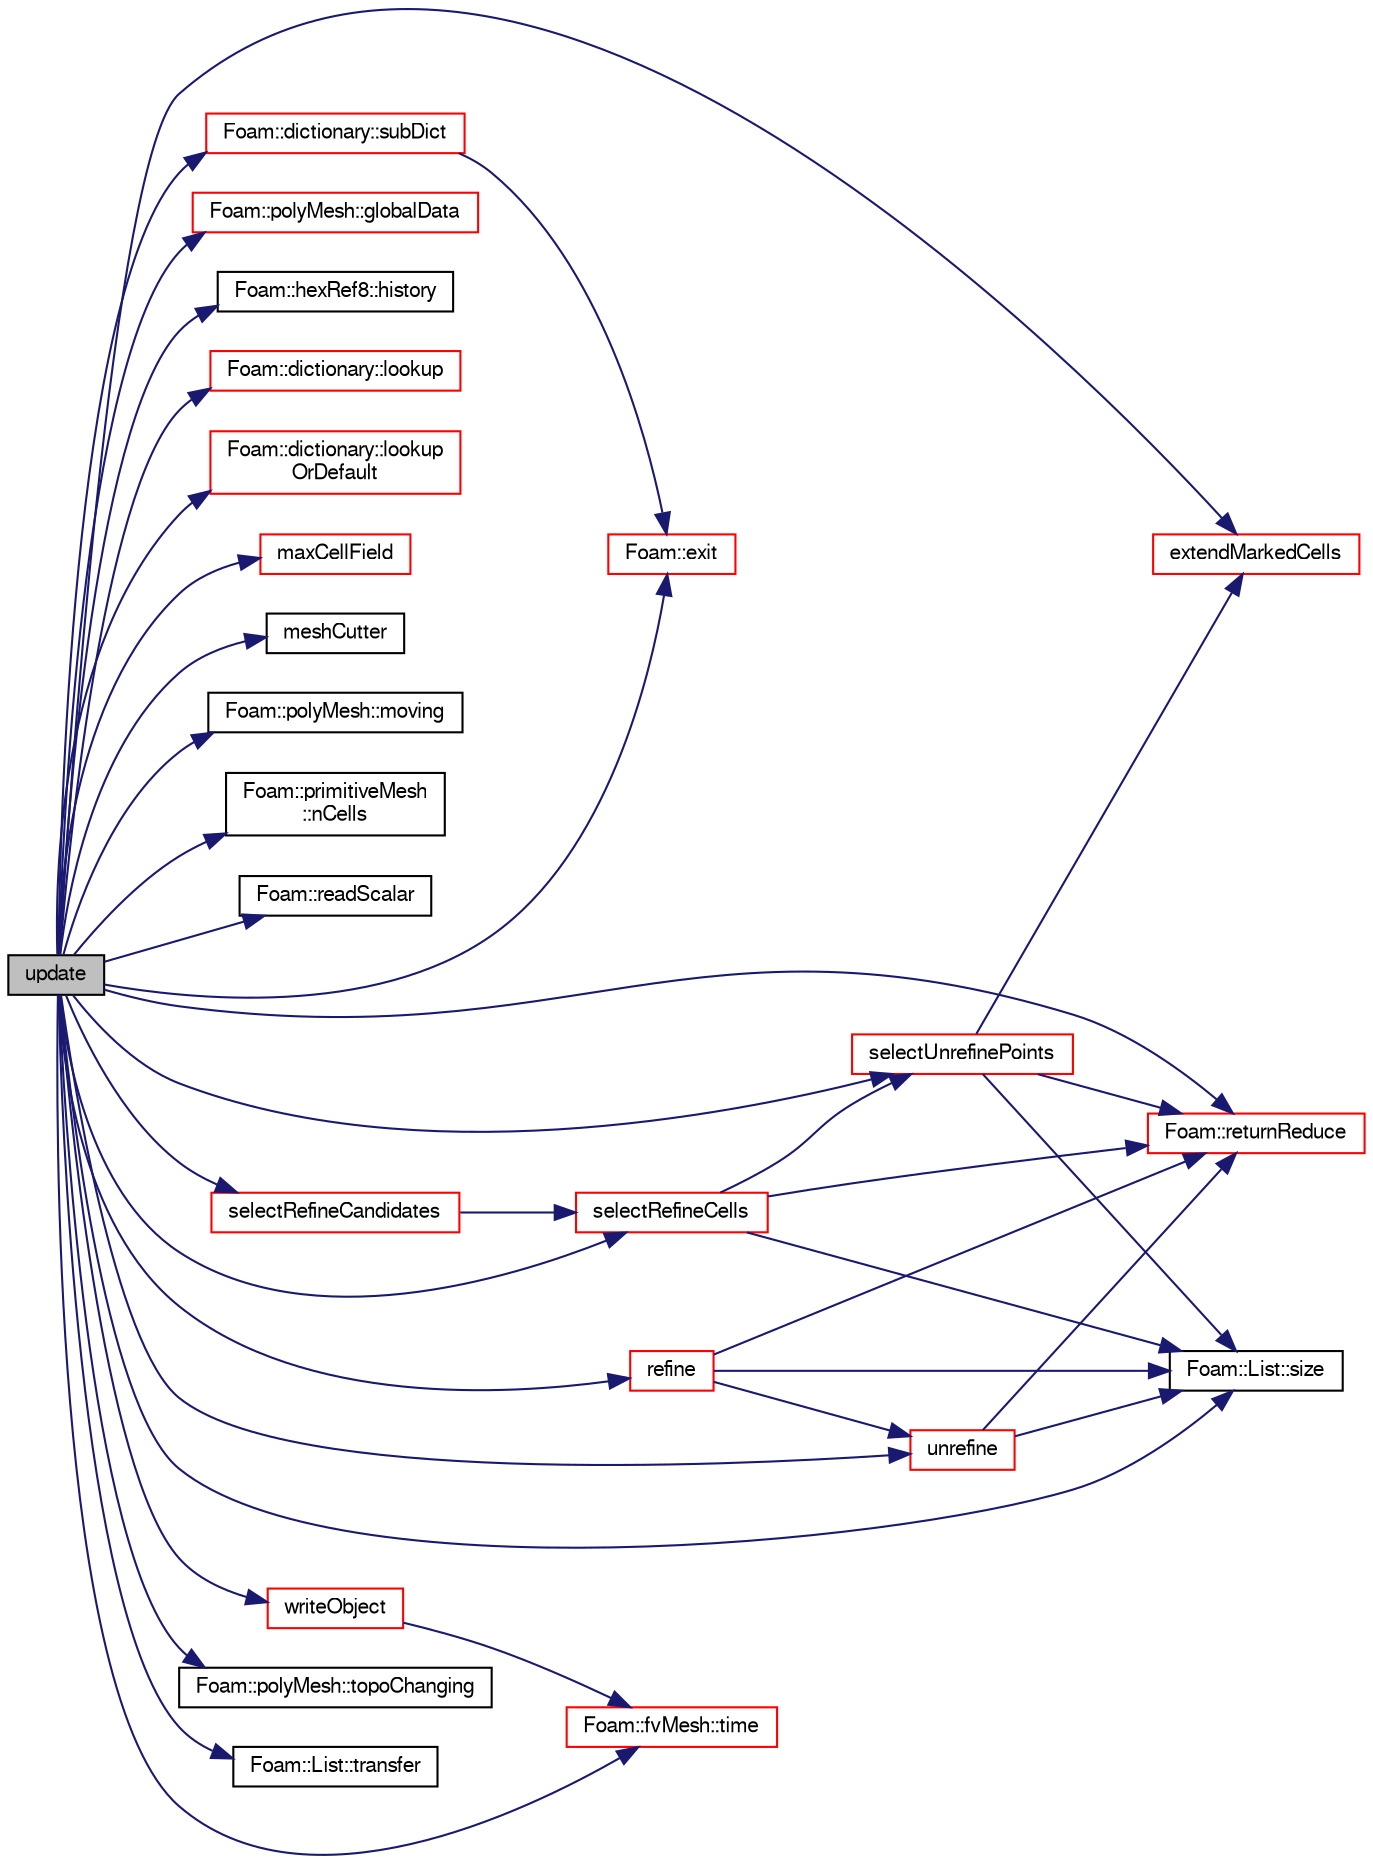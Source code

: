 digraph "update"
{
  bgcolor="transparent";
  edge [fontname="FreeSans",fontsize="10",labelfontname="FreeSans",labelfontsize="10"];
  node [fontname="FreeSans",fontsize="10",shape=record];
  rankdir="LR";
  Node5104 [label="update",height=0.2,width=0.4,color="black", fillcolor="grey75", style="filled", fontcolor="black"];
  Node5104 -> Node5105 [color="midnightblue",fontsize="10",style="solid",fontname="FreeSans"];
  Node5105 [label="Foam::exit",height=0.2,width=0.4,color="red",URL="$a21124.html#a06ca7250d8e89caf05243ec094843642"];
  Node5104 -> Node5152 [color="midnightblue",fontsize="10",style="solid",fontname="FreeSans"];
  Node5152 [label="extendMarkedCells",height=0.2,width=0.4,color="red",URL="$a21370.html#a0fa8db52d776305520bffcf32aef39a3",tooltip="Extend markedCell with cell-face-cell. "];
  Node5104 -> Node5243 [color="midnightblue",fontsize="10",style="solid",fontname="FreeSans"];
  Node5243 [label="Foam::polyMesh::globalData",height=0.2,width=0.4,color="red",URL="$a27410.html#a5e9cb8eb9e52843d336386b13423d19c",tooltip="Return parallel info. "];
  Node5104 -> Node5487 [color="midnightblue",fontsize="10",style="solid",fontname="FreeSans"];
  Node5487 [label="Foam::hexRef8::history",height=0.2,width=0.4,color="black",URL="$a21654.html#aa9d72f094dbca74d07f83f58648878f3"];
  Node5104 -> Node5257 [color="midnightblue",fontsize="10",style="solid",fontname="FreeSans"];
  Node5257 [label="Foam::dictionary::lookup",height=0.2,width=0.4,color="red",URL="$a26014.html#a6a0727fa523e48977e27348663def509",tooltip="Find and return an entry data stream. "];
  Node5104 -> Node5488 [color="midnightblue",fontsize="10",style="solid",fontname="FreeSans"];
  Node5488 [label="Foam::dictionary::lookup\lOrDefault",height=0.2,width=0.4,color="red",URL="$a26014.html#a69ee064dcc6d649df523e02e5c242922",tooltip="Find and return a T,. "];
  Node5104 -> Node5491 [color="midnightblue",fontsize="10",style="solid",fontname="FreeSans"];
  Node5491 [label="maxCellField",height=0.2,width=0.4,color="red",URL="$a21370.html#ab4acaa04b27cfb4809614e94cabc2817",tooltip="Get point max of connected cell. "];
  Node5104 -> Node5492 [color="midnightblue",fontsize="10",style="solid",fontname="FreeSans"];
  Node5492 [label="meshCutter",height=0.2,width=0.4,color="black",URL="$a21370.html#ae823b9dbcfe19afc662e65f1250c9b67",tooltip="Direct access to the refinement engine. "];
  Node5104 -> Node5293 [color="midnightblue",fontsize="10",style="solid",fontname="FreeSans"];
  Node5293 [label="Foam::polyMesh::moving",height=0.2,width=0.4,color="black",URL="$a27410.html#afa64275c1aa240283901d7afcb2f153d",tooltip="Is mesh moving. "];
  Node5104 -> Node5240 [color="midnightblue",fontsize="10",style="solid",fontname="FreeSans"];
  Node5240 [label="Foam::primitiveMesh\l::nCells",height=0.2,width=0.4,color="black",URL="$a27530.html#a13b94bdb0926552bf78ad5210a73a3d5"];
  Node5104 -> Node5348 [color="midnightblue",fontsize="10",style="solid",fontname="FreeSans"];
  Node5348 [label="Foam::readScalar",height=0.2,width=0.4,color="black",URL="$a21124.html#a828d57f6d9b9806c086a3f840a147115",tooltip="Read whole of buf as a scalar. Return true if succesful. "];
  Node5104 -> Node5493 [color="midnightblue",fontsize="10",style="solid",fontname="FreeSans"];
  Node5493 [label="refine",height=0.2,width=0.4,color="red",URL="$a21370.html#a4cc059364e8fc86931758f25f0503d7e",tooltip="Refine cells. Update mesh and fields. "];
  Node5493 -> Node5498 [color="midnightblue",fontsize="10",style="solid",fontname="FreeSans"];
  Node5498 [label="Foam::returnReduce",height=0.2,width=0.4,color="red",URL="$a21124.html#a8d528a67d2a9c6fe4fb94bc86872624b"];
  Node5493 -> Node5204 [color="midnightblue",fontsize="10",style="solid",fontname="FreeSans"];
  Node5204 [label="Foam::List::size",height=0.2,width=0.4,color="black",URL="$a25694.html#a8a5f6fa29bd4b500caf186f60245b384",tooltip="Override size to be inconsistent with allocated storage. "];
  Node5493 -> Node5530 [color="midnightblue",fontsize="10",style="solid",fontname="FreeSans"];
  Node5530 [label="unrefine",height=0.2,width=0.4,color="red",URL="$a21370.html#adade44a7507ea6fc270d918b362ca6c1",tooltip="Unrefine cells. Gets passed in centre points of cells to combine. "];
  Node5530 -> Node5498 [color="midnightblue",fontsize="10",style="solid",fontname="FreeSans"];
  Node5530 -> Node5204 [color="midnightblue",fontsize="10",style="solid",fontname="FreeSans"];
  Node5104 -> Node5498 [color="midnightblue",fontsize="10",style="solid",fontname="FreeSans"];
  Node5104 -> Node5531 [color="midnightblue",fontsize="10",style="solid",fontname="FreeSans"];
  Node5531 [label="selectRefineCandidates",height=0.2,width=0.4,color="red",URL="$a21370.html#a1920807804c8e5202ddc28d3983f6dd1",tooltip="Select candidate cells for refinement. "];
  Node5531 -> Node5532 [color="midnightblue",fontsize="10",style="solid",fontname="FreeSans"];
  Node5532 [label="selectRefineCells",height=0.2,width=0.4,color="red",URL="$a21370.html#af10d75dd74d1a863c31d3710f02bd162",tooltip="Subset candidate cells for refinement. "];
  Node5532 -> Node5498 [color="midnightblue",fontsize="10",style="solid",fontname="FreeSans"];
  Node5532 -> Node5535 [color="midnightblue",fontsize="10",style="solid",fontname="FreeSans"];
  Node5535 [label="selectUnrefinePoints",height=0.2,width=0.4,color="red",URL="$a21370.html#a9338b20549fb958c4e244c51a8af3561",tooltip="Select points that can be unrefined. "];
  Node5535 -> Node5152 [color="midnightblue",fontsize="10",style="solid",fontname="FreeSans"];
  Node5535 -> Node5498 [color="midnightblue",fontsize="10",style="solid",fontname="FreeSans"];
  Node5535 -> Node5204 [color="midnightblue",fontsize="10",style="solid",fontname="FreeSans"];
  Node5532 -> Node5204 [color="midnightblue",fontsize="10",style="solid",fontname="FreeSans"];
  Node5104 -> Node5532 [color="midnightblue",fontsize="10",style="solid",fontname="FreeSans"];
  Node5104 -> Node5535 [color="midnightblue",fontsize="10",style="solid",fontname="FreeSans"];
  Node5104 -> Node5204 [color="midnightblue",fontsize="10",style="solid",fontname="FreeSans"];
  Node5104 -> Node5328 [color="midnightblue",fontsize="10",style="solid",fontname="FreeSans"];
  Node5328 [label="Foam::dictionary::subDict",height=0.2,width=0.4,color="red",URL="$a26014.html#aaa26b5f2da6aff5a6a59af5407f1bf59",tooltip="Find and return a sub-dictionary. "];
  Node5328 -> Node5105 [color="midnightblue",fontsize="10",style="solid",fontname="FreeSans"];
  Node5104 -> Node5273 [color="midnightblue",fontsize="10",style="solid",fontname="FreeSans"];
  Node5273 [label="Foam::fvMesh::time",height=0.2,width=0.4,color="red",URL="$a22766.html#a0d94096809fe3376b29a2a29ca11bb18",tooltip="Return the top-level database. "];
  Node5104 -> Node5502 [color="midnightblue",fontsize="10",style="solid",fontname="FreeSans"];
  Node5502 [label="Foam::polyMesh::topoChanging",height=0.2,width=0.4,color="black",URL="$a27410.html#aed216594c747458582e8611abd9363ee",tooltip="Is mesh topology changing. "];
  Node5104 -> Node5497 [color="midnightblue",fontsize="10",style="solid",fontname="FreeSans"];
  Node5497 [label="Foam::List::transfer",height=0.2,width=0.4,color="black",URL="$a25694.html#a25ad1d2084d16b234b0cf91c07e832c0",tooltip="Transfer the contents of the argument List into this list. "];
  Node5104 -> Node5530 [color="midnightblue",fontsize="10",style="solid",fontname="FreeSans"];
  Node5104 -> Node5537 [color="midnightblue",fontsize="10",style="solid",fontname="FreeSans"];
  Node5537 [label="writeObject",height=0.2,width=0.4,color="red",URL="$a21370.html#aac52c08633b4e1e66bc6fb382b7ec674",tooltip="Write using given format, version and compression. "];
  Node5537 -> Node5273 [color="midnightblue",fontsize="10",style="solid",fontname="FreeSans"];
}
